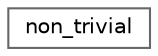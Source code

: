 digraph "类继承关系图"
{
 // LATEX_PDF_SIZE
  bgcolor="transparent";
  edge [fontname=Helvetica,fontsize=10,labelfontname=Helvetica,labelfontsize=10];
  node [fontname=Helvetica,fontsize=10,shape=box,height=0.2,width=0.4];
  rankdir="LR";
  Node0 [id="Node000000",label="non_trivial",height=0.2,width=0.4,color="grey40", fillcolor="white", style="filled",URL="$classnon__trivial.html",tooltip=" "];
}
